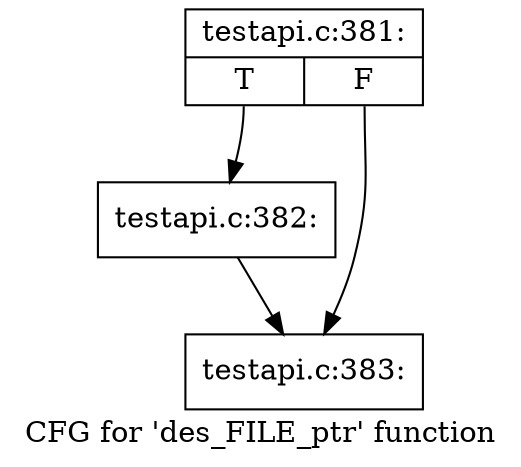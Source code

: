 digraph "CFG for 'des_FILE_ptr' function" {
	label="CFG for 'des_FILE_ptr' function";

	Node0x41a90e0 [shape=record,label="{testapi.c:381:|{<s0>T|<s1>F}}"];
	Node0x41a90e0:s0 -> Node0x41a8e40;
	Node0x41a90e0:s1 -> Node0x41a8e90;
	Node0x41a8e40 [shape=record,label="{testapi.c:382:}"];
	Node0x41a8e40 -> Node0x41a8e90;
	Node0x41a8e90 [shape=record,label="{testapi.c:383:}"];
}
